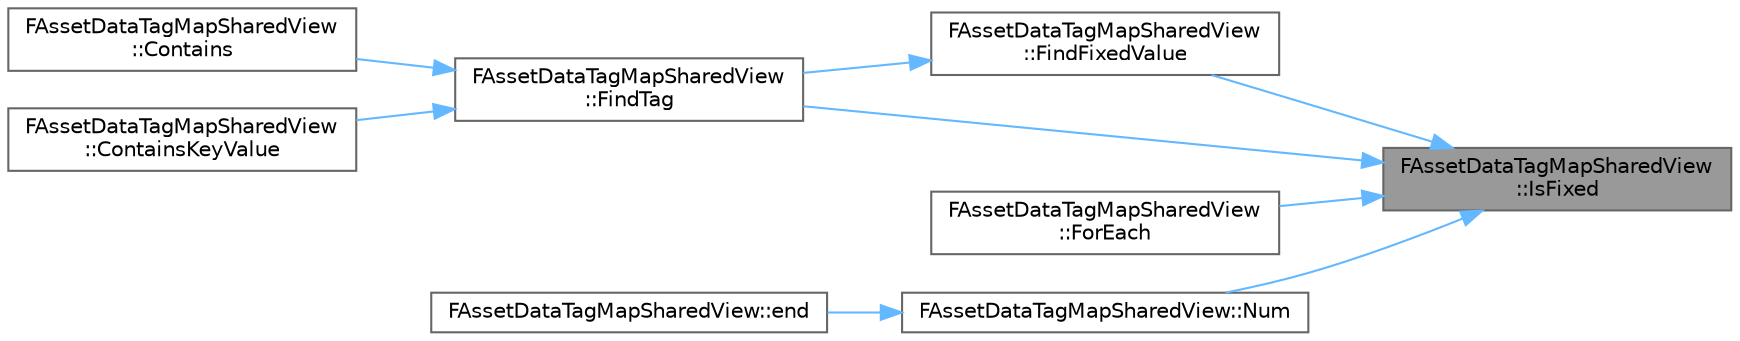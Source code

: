 digraph "FAssetDataTagMapSharedView::IsFixed"
{
 // INTERACTIVE_SVG=YES
 // LATEX_PDF_SIZE
  bgcolor="transparent";
  edge [fontname=Helvetica,fontsize=10,labelfontname=Helvetica,labelfontsize=10];
  node [fontname=Helvetica,fontsize=10,shape=box,height=0.2,width=0.4];
  rankdir="RL";
  Node1 [id="Node000001",label="FAssetDataTagMapSharedView\l::IsFixed",height=0.2,width=0.4,color="gray40", fillcolor="grey60", style="filled", fontcolor="black",tooltip=" "];
  Node1 -> Node2 [id="edge1_Node000001_Node000002",dir="back",color="steelblue1",style="solid",tooltip=" "];
  Node2 [id="Node000002",label="FAssetDataTagMapSharedView\l::FindFixedValue",height=0.2,width=0.4,color="grey40", fillcolor="white", style="filled",URL="$df/d78/classFAssetDataTagMapSharedView.html#a32caf39714d47cd8e86efe988e57d904",tooltip=" "];
  Node2 -> Node3 [id="edge2_Node000002_Node000003",dir="back",color="steelblue1",style="solid",tooltip=" "];
  Node3 [id="Node000003",label="FAssetDataTagMapSharedView\l::FindTag",height=0.2,width=0.4,color="grey40", fillcolor="white", style="filled",URL="$df/d78/classFAssetDataTagMapSharedView.html#a504a7f7ea2d679ef35230e3c3cd98940",tooltip="Find a value by key and return an option indicating if it was found, and if so, what the value is."];
  Node3 -> Node4 [id="edge3_Node000003_Node000004",dir="back",color="steelblue1",style="solid",tooltip=" "];
  Node4 [id="Node000004",label="FAssetDataTagMapSharedView\l::Contains",height=0.2,width=0.4,color="grey40", fillcolor="white", style="filled",URL="$df/d78/classFAssetDataTagMapSharedView.html#aaf3a38733489e667b0ec68ee04525f3b",tooltip="Determine whether a key is present in the map."];
  Node3 -> Node5 [id="edge4_Node000003_Node000005",dir="back",color="steelblue1",style="solid",tooltip=" "];
  Node5 [id="Node000005",label="FAssetDataTagMapSharedView\l::ContainsKeyValue",height=0.2,width=0.4,color="grey40", fillcolor="white", style="filled",URL="$df/d78/classFAssetDataTagMapSharedView.html#a6f47bfe40162fdf91f406d5410c49f09",tooltip="Return true if this map contains a specific key value pair."];
  Node1 -> Node3 [id="edge5_Node000001_Node000003",dir="back",color="steelblue1",style="solid",tooltip=" "];
  Node1 -> Node6 [id="edge6_Node000001_Node000006",dir="back",color="steelblue1",style="solid",tooltip=" "];
  Node6 [id="Node000006",label="FAssetDataTagMapSharedView\l::ForEach",height=0.2,width=0.4,color="grey40", fillcolor="white", style="filled",URL="$df/d78/classFAssetDataTagMapSharedView.html#a5923aea6d8f16d80636b89d563392e69",tooltip=" "];
  Node1 -> Node7 [id="edge7_Node000001_Node000007",dir="back",color="steelblue1",style="solid",tooltip=" "];
  Node7 [id="Node000007",label="FAssetDataTagMapSharedView::Num",height=0.2,width=0.4,color="grey40", fillcolor="white", style="filled",URL="$df/d78/classFAssetDataTagMapSharedView.html#a01b3e1e8726ec7e107f176c7bd985a9a",tooltip="Retrieve size of map."];
  Node7 -> Node8 [id="edge8_Node000007_Node000008",dir="back",color="steelblue1",style="solid",tooltip=" "];
  Node8 [id="Node000008",label="FAssetDataTagMapSharedView::end",height=0.2,width=0.4,color="grey40", fillcolor="white", style="filled",URL="$df/d78/classFAssetDataTagMapSharedView.html#a1d5ea3b9eb458fae0f78b70a6f5fc8f4",tooltip="Range for iterator access - DO NOT USE DIRECTLY."];
}
